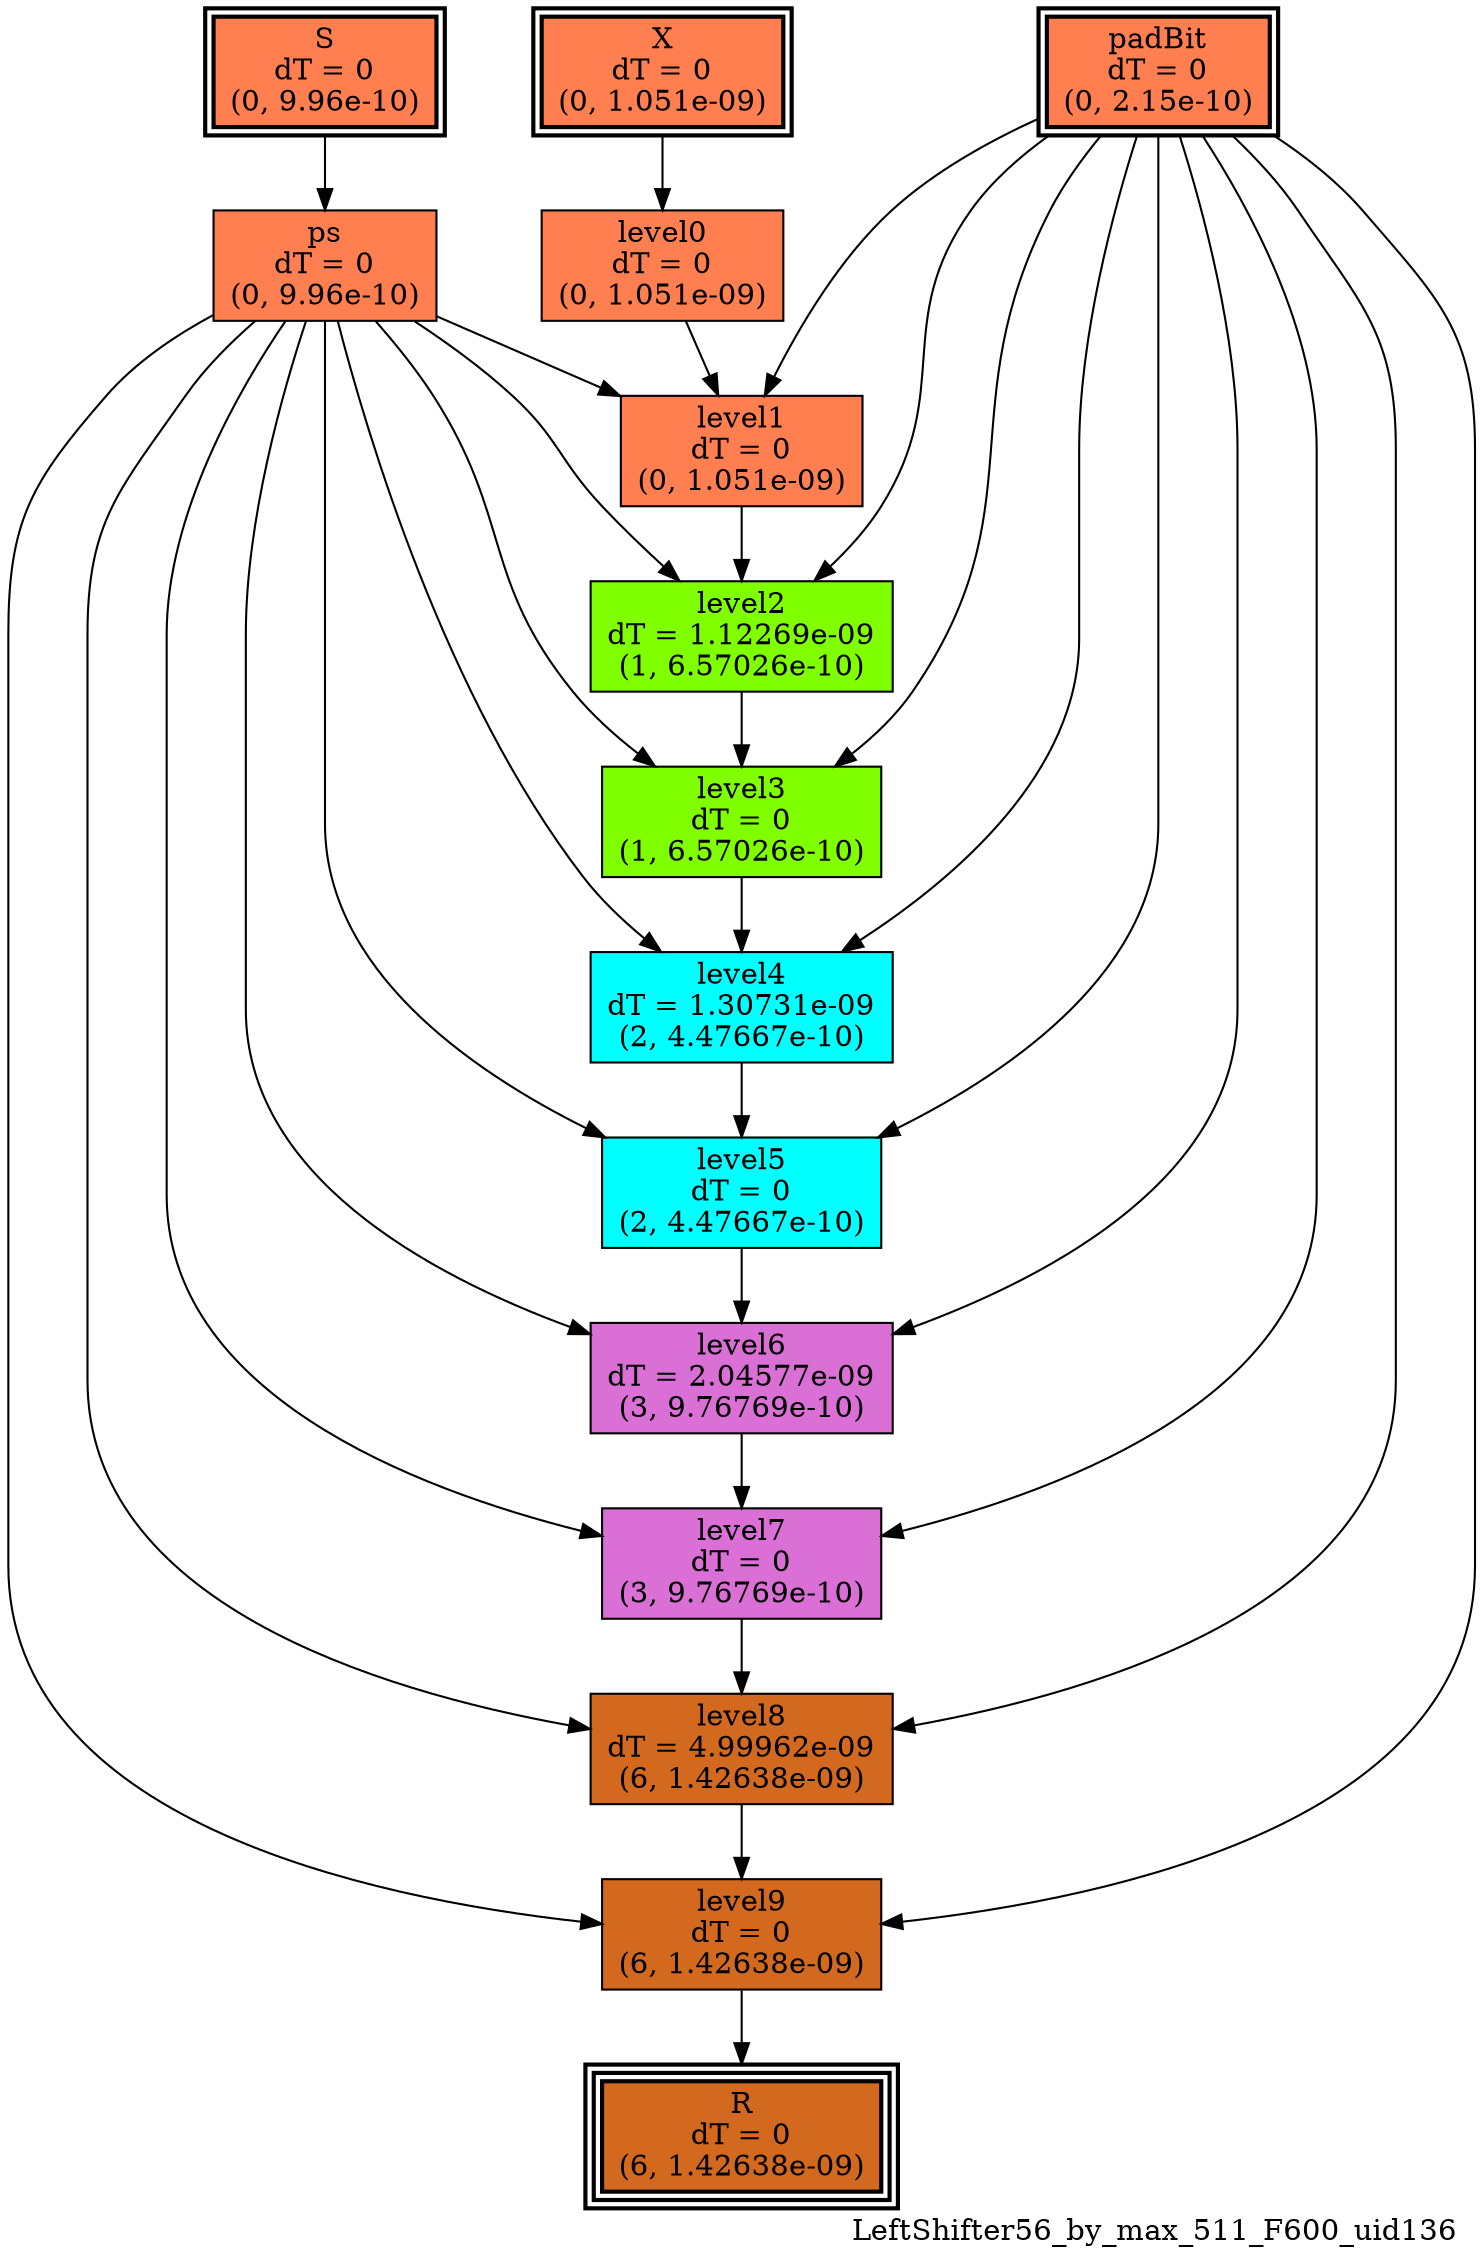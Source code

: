 digraph LeftShifter56_by_max_511_F600_uid136
{
	//graph drawing options
	label=LeftShifter56_by_max_511_F600_uid136;
	labelloc=bottom;
	labeljust=right;
	ratio=auto;
	nodesep=0.25;
	ranksep=0.5;

	//input/output signals of operator LeftShifter56_by_max_511_F600_uid136
	X__LeftShifter56_by_max_511_F600_uid136 [ label="X\ndT = 0\n(0, 1.051e-09)", shape=box, color=black, style="bold, filled", fillcolor=coral, peripheries=2 ];
	S__LeftShifter56_by_max_511_F600_uid136 [ label="S\ndT = 0\n(0, 9.96e-10)", shape=box, color=black, style="bold, filled", fillcolor=coral, peripheries=2 ];
	padBit__LeftShifter56_by_max_511_F600_uid136 [ label="padBit\ndT = 0\n(0, 2.15e-10)", shape=box, color=black, style="bold, filled", fillcolor=coral, peripheries=2 ];
	R__LeftShifter56_by_max_511_F600_uid136 [ label="R\ndT = 0\n(6, 1.42638e-09)", shape=box, color=black, style="bold, filled", fillcolor=chocolate, peripheries=3 ];
	{rank=same X__LeftShifter56_by_max_511_F600_uid136, S__LeftShifter56_by_max_511_F600_uid136, padBit__LeftShifter56_by_max_511_F600_uid136};
	{rank=same R__LeftShifter56_by_max_511_F600_uid136};
	//internal signals of operator LeftShifter56_by_max_511_F600_uid136
	ps__LeftShifter56_by_max_511_F600_uid136 [ label="ps\ndT = 0\n(0, 9.96e-10)", shape=box, color=black, style=filled, fillcolor=coral, peripheries=1 ];
	level0__LeftShifter56_by_max_511_F600_uid136 [ label="level0\ndT = 0\n(0, 1.051e-09)", shape=box, color=black, style=filled, fillcolor=coral, peripheries=1 ];
	level1__LeftShifter56_by_max_511_F600_uid136 [ label="level1\ndT = 0\n(0, 1.051e-09)", shape=box, color=black, style=filled, fillcolor=coral, peripheries=1 ];
	level2__LeftShifter56_by_max_511_F600_uid136 [ label="level2\ndT = 1.12269e-09\n(1, 6.57026e-10)", shape=box, color=black, style=filled, fillcolor=chartreuse, peripheries=1 ];
	level3__LeftShifter56_by_max_511_F600_uid136 [ label="level3\ndT = 0\n(1, 6.57026e-10)", shape=box, color=black, style=filled, fillcolor=chartreuse, peripheries=1 ];
	level4__LeftShifter56_by_max_511_F600_uid136 [ label="level4\ndT = 1.30731e-09\n(2, 4.47667e-10)", shape=box, color=black, style=filled, fillcolor=cyan, peripheries=1 ];
	level5__LeftShifter56_by_max_511_F600_uid136 [ label="level5\ndT = 0\n(2, 4.47667e-10)", shape=box, color=black, style=filled, fillcolor=cyan, peripheries=1 ];
	level6__LeftShifter56_by_max_511_F600_uid136 [ label="level6\ndT = 2.04577e-09\n(3, 9.76769e-10)", shape=box, color=black, style=filled, fillcolor=orchid, peripheries=1 ];
	level7__LeftShifter56_by_max_511_F600_uid136 [ label="level7\ndT = 0\n(3, 9.76769e-10)", shape=box, color=black, style=filled, fillcolor=orchid, peripheries=1 ];
	level8__LeftShifter56_by_max_511_F600_uid136 [ label="level8\ndT = 4.99962e-09\n(6, 1.42638e-09)", shape=box, color=black, style=filled, fillcolor=chocolate, peripheries=1 ];
	level9__LeftShifter56_by_max_511_F600_uid136 [ label="level9\ndT = 0\n(6, 1.42638e-09)", shape=box, color=black, style=filled, fillcolor=chocolate, peripheries=1 ];

	//subcomponents of operator LeftShifter56_by_max_511_F600_uid136

	//input and internal signal connections of operator LeftShifter56_by_max_511_F600_uid136
	X__LeftShifter56_by_max_511_F600_uid136 -> level0__LeftShifter56_by_max_511_F600_uid136 [ arrowhead=normal, arrowsize=1.0, arrowtail=normal, color=black, dir=forward  ];
	S__LeftShifter56_by_max_511_F600_uid136 -> ps__LeftShifter56_by_max_511_F600_uid136 [ arrowhead=normal, arrowsize=1.0, arrowtail=normal, color=black, dir=forward  ];
	padBit__LeftShifter56_by_max_511_F600_uid136 -> level1__LeftShifter56_by_max_511_F600_uid136 [ arrowhead=normal, arrowsize=1.0, arrowtail=normal, color=black, dir=forward  ];
	padBit__LeftShifter56_by_max_511_F600_uid136 -> level2__LeftShifter56_by_max_511_F600_uid136 [ arrowhead=normal, arrowsize=1.0, arrowtail=normal, color=black, dir=forward  ];
	padBit__LeftShifter56_by_max_511_F600_uid136 -> level3__LeftShifter56_by_max_511_F600_uid136 [ arrowhead=normal, arrowsize=1.0, arrowtail=normal, color=black, dir=forward  ];
	padBit__LeftShifter56_by_max_511_F600_uid136 -> level4__LeftShifter56_by_max_511_F600_uid136 [ arrowhead=normal, arrowsize=1.0, arrowtail=normal, color=black, dir=forward  ];
	padBit__LeftShifter56_by_max_511_F600_uid136 -> level5__LeftShifter56_by_max_511_F600_uid136 [ arrowhead=normal, arrowsize=1.0, arrowtail=normal, color=black, dir=forward  ];
	padBit__LeftShifter56_by_max_511_F600_uid136 -> level6__LeftShifter56_by_max_511_F600_uid136 [ arrowhead=normal, arrowsize=1.0, arrowtail=normal, color=black, dir=forward  ];
	padBit__LeftShifter56_by_max_511_F600_uid136 -> level7__LeftShifter56_by_max_511_F600_uid136 [ arrowhead=normal, arrowsize=1.0, arrowtail=normal, color=black, dir=forward  ];
	padBit__LeftShifter56_by_max_511_F600_uid136 -> level8__LeftShifter56_by_max_511_F600_uid136 [ arrowhead=normal, arrowsize=1.0, arrowtail=normal, color=black, dir=forward  ];
	padBit__LeftShifter56_by_max_511_F600_uid136 -> level9__LeftShifter56_by_max_511_F600_uid136 [ arrowhead=normal, arrowsize=1.0, arrowtail=normal, color=black, dir=forward  ];
	ps__LeftShifter56_by_max_511_F600_uid136 -> level1__LeftShifter56_by_max_511_F600_uid136 [ arrowhead=normal, arrowsize=1.0, arrowtail=normal, color=black, dir=forward  ];
	ps__LeftShifter56_by_max_511_F600_uid136 -> level2__LeftShifter56_by_max_511_F600_uid136 [ arrowhead=normal, arrowsize=1.0, arrowtail=normal, color=black, dir=forward  ];
	ps__LeftShifter56_by_max_511_F600_uid136 -> level3__LeftShifter56_by_max_511_F600_uid136 [ arrowhead=normal, arrowsize=1.0, arrowtail=normal, color=black, dir=forward  ];
	ps__LeftShifter56_by_max_511_F600_uid136 -> level4__LeftShifter56_by_max_511_F600_uid136 [ arrowhead=normal, arrowsize=1.0, arrowtail=normal, color=black, dir=forward  ];
	ps__LeftShifter56_by_max_511_F600_uid136 -> level5__LeftShifter56_by_max_511_F600_uid136 [ arrowhead=normal, arrowsize=1.0, arrowtail=normal, color=black, dir=forward  ];
	ps__LeftShifter56_by_max_511_F600_uid136 -> level6__LeftShifter56_by_max_511_F600_uid136 [ arrowhead=normal, arrowsize=1.0, arrowtail=normal, color=black, dir=forward  ];
	ps__LeftShifter56_by_max_511_F600_uid136 -> level7__LeftShifter56_by_max_511_F600_uid136 [ arrowhead=normal, arrowsize=1.0, arrowtail=normal, color=black, dir=forward  ];
	ps__LeftShifter56_by_max_511_F600_uid136 -> level8__LeftShifter56_by_max_511_F600_uid136 [ arrowhead=normal, arrowsize=1.0, arrowtail=normal, color=black, dir=forward  ];
	ps__LeftShifter56_by_max_511_F600_uid136 -> level9__LeftShifter56_by_max_511_F600_uid136 [ arrowhead=normal, arrowsize=1.0, arrowtail=normal, color=black, dir=forward  ];
	level0__LeftShifter56_by_max_511_F600_uid136 -> level1__LeftShifter56_by_max_511_F600_uid136 [ arrowhead=normal, arrowsize=1.0, arrowtail=normal, color=black, dir=forward  ];
	level1__LeftShifter56_by_max_511_F600_uid136 -> level2__LeftShifter56_by_max_511_F600_uid136 [ arrowhead=normal, arrowsize=1.0, arrowtail=normal, color=black, dir=forward  ];
	level2__LeftShifter56_by_max_511_F600_uid136 -> level3__LeftShifter56_by_max_511_F600_uid136 [ arrowhead=normal, arrowsize=1.0, arrowtail=normal, color=black, dir=forward  ];
	level3__LeftShifter56_by_max_511_F600_uid136 -> level4__LeftShifter56_by_max_511_F600_uid136 [ arrowhead=normal, arrowsize=1.0, arrowtail=normal, color=black, dir=forward  ];
	level4__LeftShifter56_by_max_511_F600_uid136 -> level5__LeftShifter56_by_max_511_F600_uid136 [ arrowhead=normal, arrowsize=1.0, arrowtail=normal, color=black, dir=forward  ];
	level5__LeftShifter56_by_max_511_F600_uid136 -> level6__LeftShifter56_by_max_511_F600_uid136 [ arrowhead=normal, arrowsize=1.0, arrowtail=normal, color=black, dir=forward  ];
	level6__LeftShifter56_by_max_511_F600_uid136 -> level7__LeftShifter56_by_max_511_F600_uid136 [ arrowhead=normal, arrowsize=1.0, arrowtail=normal, color=black, dir=forward  ];
	level7__LeftShifter56_by_max_511_F600_uid136 -> level8__LeftShifter56_by_max_511_F600_uid136 [ arrowhead=normal, arrowsize=1.0, arrowtail=normal, color=black, dir=forward  ];
	level8__LeftShifter56_by_max_511_F600_uid136 -> level9__LeftShifter56_by_max_511_F600_uid136 [ arrowhead=normal, arrowsize=1.0, arrowtail=normal, color=black, dir=forward  ];
	level9__LeftShifter56_by_max_511_F600_uid136 -> R__LeftShifter56_by_max_511_F600_uid136 [ arrowhead=normal, arrowsize=1.0, arrowtail=normal, color=black, dir=forward  ];
}

